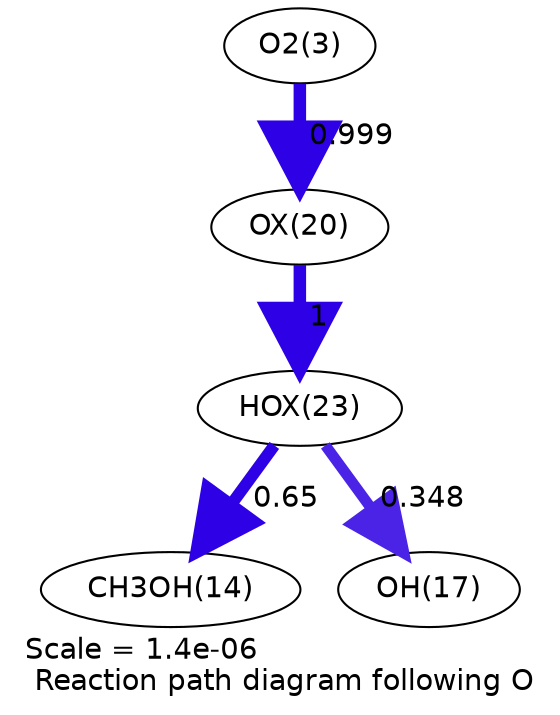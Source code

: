 digraph reaction_paths {
center=1;
s5 -> s36[fontname="Helvetica", penwidth=6, arrowsize=3, color="0.7, 1.5, 0.9"
, label=" 0.999"];
s36 -> s39[fontname="Helvetica", penwidth=6, arrowsize=3, color="0.7, 1.5, 0.9"
, label=" 1"];
s39 -> s16[fontname="Helvetica", penwidth=5.68, arrowsize=2.84, color="0.7, 1.15, 0.9"
, label=" 0.65"];
s39 -> s19[fontname="Helvetica", penwidth=5.2, arrowsize=2.6, color="0.7, 0.848, 0.9"
, label=" 0.348"];
s5 [ fontname="Helvetica", label="O2(3)"];
s16 [ fontname="Helvetica", label="CH3OH(14)"];
s19 [ fontname="Helvetica", label="OH(17)"];
s36 [ fontname="Helvetica", label="OX(20)"];
s39 [ fontname="Helvetica", label="HOX(23)"];
 label = "Scale = 1.4e-06\l Reaction path diagram following O";
 fontname = "Helvetica";
}
